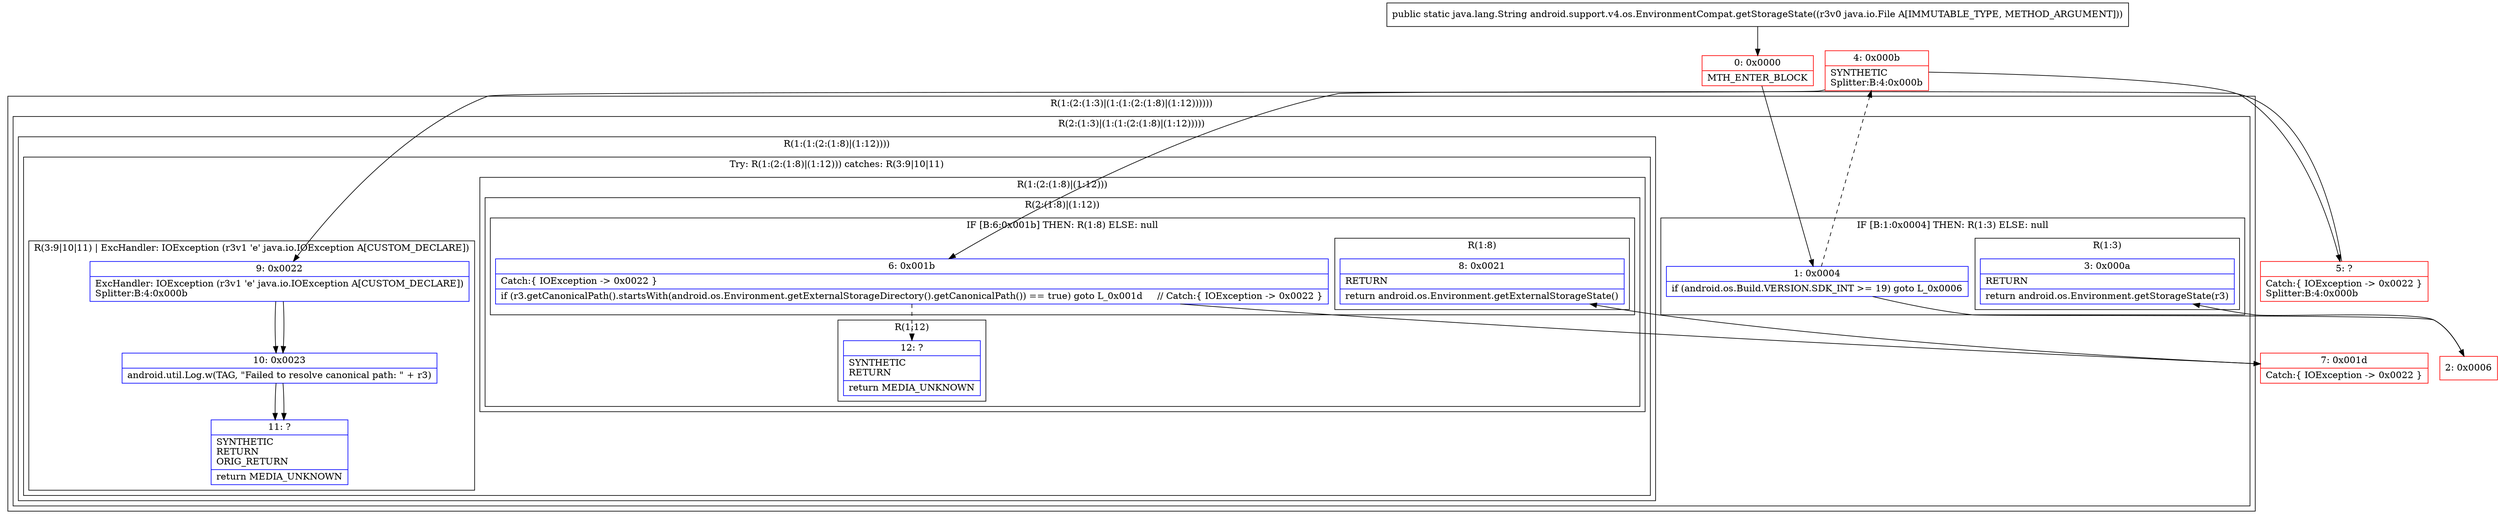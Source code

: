 digraph "CFG forandroid.support.v4.os.EnvironmentCompat.getStorageState(Ljava\/io\/File;)Ljava\/lang\/String;" {
subgraph cluster_Region_1161258745 {
label = "R(1:(2:(1:3)|(1:(1:(2:(1:8)|(1:12))))))";
node [shape=record,color=blue];
subgraph cluster_Region_1257769809 {
label = "R(2:(1:3)|(1:(1:(2:(1:8)|(1:12)))))";
node [shape=record,color=blue];
subgraph cluster_IfRegion_490315616 {
label = "IF [B:1:0x0004] THEN: R(1:3) ELSE: null";
node [shape=record,color=blue];
Node_1 [shape=record,label="{1\:\ 0x0004|if (android.os.Build.VERSION.SDK_INT \>= 19) goto L_0x0006\l}"];
subgraph cluster_Region_359297781 {
label = "R(1:3)";
node [shape=record,color=blue];
Node_3 [shape=record,label="{3\:\ 0x000a|RETURN\l|return android.os.Environment.getStorageState(r3)\l}"];
}
}
subgraph cluster_Region_1796529679 {
label = "R(1:(1:(2:(1:8)|(1:12))))";
node [shape=record,color=blue];
subgraph cluster_TryCatchRegion_1639772863 {
label = "Try: R(1:(2:(1:8)|(1:12))) catches: R(3:9|10|11)";
node [shape=record,color=blue];
subgraph cluster_Region_808428407 {
label = "R(1:(2:(1:8)|(1:12)))";
node [shape=record,color=blue];
subgraph cluster_Region_1989444189 {
label = "R(2:(1:8)|(1:12))";
node [shape=record,color=blue];
subgraph cluster_IfRegion_1002294822 {
label = "IF [B:6:0x001b] THEN: R(1:8) ELSE: null";
node [shape=record,color=blue];
Node_6 [shape=record,label="{6\:\ 0x001b|Catch:\{ IOException \-\> 0x0022 \}\l|if (r3.getCanonicalPath().startsWith(android.os.Environment.getExternalStorageDirectory().getCanonicalPath()) == true) goto L_0x001d     \/\/ Catch:\{ IOException \-\> 0x0022 \}\l}"];
subgraph cluster_Region_1024654052 {
label = "R(1:8)";
node [shape=record,color=blue];
Node_8 [shape=record,label="{8\:\ 0x0021|RETURN\l|return android.os.Environment.getExternalStorageState()\l}"];
}
}
subgraph cluster_Region_1886114346 {
label = "R(1:12)";
node [shape=record,color=blue];
Node_12 [shape=record,label="{12\:\ ?|SYNTHETIC\lRETURN\l|return MEDIA_UNKNOWN\l}"];
}
}
}
subgraph cluster_Region_574566416 {
label = "R(3:9|10|11) | ExcHandler: IOException (r3v1 'e' java.io.IOException A[CUSTOM_DECLARE])\l";
node [shape=record,color=blue];
Node_9 [shape=record,label="{9\:\ 0x0022|ExcHandler: IOException (r3v1 'e' java.io.IOException A[CUSTOM_DECLARE])\lSplitter:B:4:0x000b\l}"];
Node_10 [shape=record,label="{10\:\ 0x0023|android.util.Log.w(TAG, \"Failed to resolve canonical path: \" + r3)\l}"];
Node_11 [shape=record,label="{11\:\ ?|SYNTHETIC\lRETURN\lORIG_RETURN\l|return MEDIA_UNKNOWN\l}"];
}
}
}
}
}
subgraph cluster_Region_574566416 {
label = "R(3:9|10|11) | ExcHandler: IOException (r3v1 'e' java.io.IOException A[CUSTOM_DECLARE])\l";
node [shape=record,color=blue];
Node_9 [shape=record,label="{9\:\ 0x0022|ExcHandler: IOException (r3v1 'e' java.io.IOException A[CUSTOM_DECLARE])\lSplitter:B:4:0x000b\l}"];
Node_10 [shape=record,label="{10\:\ 0x0023|android.util.Log.w(TAG, \"Failed to resolve canonical path: \" + r3)\l}"];
Node_11 [shape=record,label="{11\:\ ?|SYNTHETIC\lRETURN\lORIG_RETURN\l|return MEDIA_UNKNOWN\l}"];
}
Node_0 [shape=record,color=red,label="{0\:\ 0x0000|MTH_ENTER_BLOCK\l}"];
Node_2 [shape=record,color=red,label="{2\:\ 0x0006}"];
Node_4 [shape=record,color=red,label="{4\:\ 0x000b|SYNTHETIC\lSplitter:B:4:0x000b\l}"];
Node_5 [shape=record,color=red,label="{5\:\ ?|Catch:\{ IOException \-\> 0x0022 \}\lSplitter:B:4:0x000b\l}"];
Node_7 [shape=record,color=red,label="{7\:\ 0x001d|Catch:\{ IOException \-\> 0x0022 \}\l}"];
MethodNode[shape=record,label="{public static java.lang.String android.support.v4.os.EnvironmentCompat.getStorageState((r3v0 java.io.File A[IMMUTABLE_TYPE, METHOD_ARGUMENT])) }"];
MethodNode -> Node_0;
Node_1 -> Node_2;
Node_1 -> Node_4[style=dashed];
Node_6 -> Node_7;
Node_6 -> Node_12[style=dashed];
Node_9 -> Node_10;
Node_10 -> Node_11;
Node_9 -> Node_10;
Node_10 -> Node_11;
Node_0 -> Node_1;
Node_2 -> Node_3;
Node_4 -> Node_5;
Node_4 -> Node_9;
Node_5 -> Node_6;
Node_7 -> Node_8;
}

